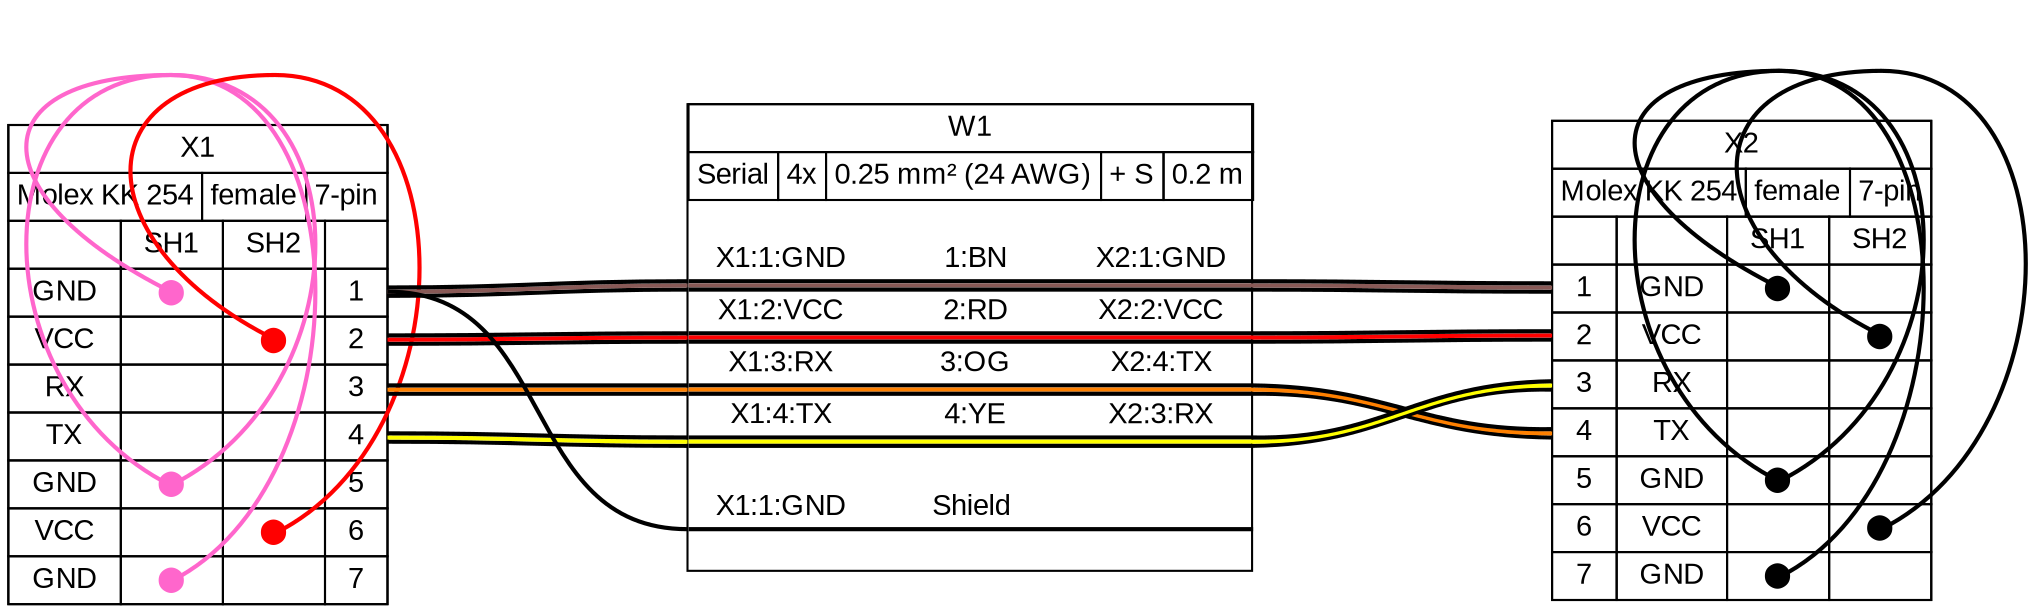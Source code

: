 graph {
// Graph generated by WireViz 0.5-dev
// https://github.com/formatc1702/WireViz
	graph [bgcolor="#FFFFFF" fontname=arial nodesep=0.33 rankdir=LR ranksep=2]
	node [fillcolor="#FFFFFF" fontname=arial height=0 margin=0 shape=none style=filled width=0]
	edge [fontname=arial style=bold]
	edge [color="#FF66CC" headclip=false style="solid,bold" tailclip=false]
	X1:p1j:c -- X1:p5j:c [straight=straight]
	X1:p5j:c -- X1:p7j:c [straight=straight]
	edge [color="#FF0000" headclip=false style="solid,bold" tailclip=false]
	X1:p2j:c -- X1:p6j:c [straight=straight]
	edge [headclip=true style=bold tailclip=true]
	X1 [label=<
<table border="0" cellspacing="0" cellpadding="0">
 <tr><td>
  <table border="0" cellspacing="0" cellpadding="3" cellborder="1"><tr>
   <td balign="left">X1</td>
  </tr></table>
 </td></tr>
 <tr><td>
  <table border="0" cellspacing="0" cellpadding="3" cellborder="1"><tr>
   <td balign="left">Molex KK 254</td>
   <td balign="left">female</td>
   <td balign="left">7-pin</td>
  </tr></table>
 </td></tr>
 <tr><td>
  <table border="0" cellspacing="0" cellpadding="3" cellborder="1">
   <tr>
    <td></td>
    <td>SH1</td>
    <td>SH2</td>
    <td></td>
   </tr>
   <tr>
    <td>GND</td>
    <td  port="p1J"><FONT FACE="Sans" POINT-SIZE="12.0" COLOR="#FF66CC">&#11044;</FONT></td>
    <td></td>
    <td port="p1r">1</td>
   </tr>
   <tr>
    <td>VCC</td>
    <td></td>
    <td  port="p2J"><FONT FACE="Sans" POINT-SIZE="12.0" COLOR="#FF0000">&#11044;</FONT></td>
    <td port="p2r">2</td>
   </tr>
   <tr>
    <td>RX</td>
    <td></td>
    <td></td>
    <td port="p3r">3</td>
   </tr>
   <tr>
    <td>TX</td>
    <td></td>
    <td></td>
    <td port="p4r">4</td>
   </tr>
   <tr>
    <td>GND</td>
    <td  port="p5J"><FONT FACE="Sans" POINT-SIZE="12.0" COLOR="#FF66CC">&#11044;</FONT></td>
    <td></td>
    <td port="p5r">5</td>
   </tr>
   <tr>
    <td>VCC</td>
    <td></td>
    <td  port="p6J"><FONT FACE="Sans" POINT-SIZE="12.0" COLOR="#FF0000">&#11044;</FONT></td>
    <td port="p6r">6</td>
   </tr>
   <tr>
    <td>GND</td>
    <td  port="p7J"><FONT FACE="Sans" POINT-SIZE="12.0" COLOR="#FF66CC">&#11044;</FONT></td>
    <td></td>
    <td port="p7r">7</td>
   </tr>
  </table>
 </td></tr>
</table>
> fillcolor="#FFFFFF" shape=box style=filled]
	edge [color="#000000" headclip=false style="solid,bold" tailclip=false]
	X2:p1j:c -- X2:p5j:c [straight=straight]
	X2:p5j:c -- X2:p7j:c [straight=straight]
	edge [color="#000000" headclip=false style="solid,bold" tailclip=false]
	X2:p2j:c -- X2:p6j:c [straight=straight]
	edge [headclip=true style=bold tailclip=true]
	X2 [label=<
<table border="0" cellspacing="0" cellpadding="0">
 <tr><td>
  <table border="0" cellspacing="0" cellpadding="3" cellborder="1"><tr>
   <td balign="left">X2</td>
  </tr></table>
 </td></tr>
 <tr><td>
  <table border="0" cellspacing="0" cellpadding="3" cellborder="1"><tr>
   <td balign="left">Molex KK 254</td>
   <td balign="left">female</td>
   <td balign="left">7-pin</td>
  </tr></table>
 </td></tr>
 <tr><td>
  <table border="0" cellspacing="0" cellpadding="3" cellborder="1">
   <tr>
    <td></td>
    <td></td>
    <td>SH1</td>
    <td>SH2</td>
   </tr>
   <tr>
    <td port="p1l">1</td>
    <td>GND</td>
    <td  port="p1J"><FONT FACE="Sans" POINT-SIZE="12.0" COLOR="#000000">&#11044;</FONT></td>
    <td></td>
   </tr>
   <tr>
    <td port="p2l">2</td>
    <td>VCC</td>
    <td></td>
    <td  port="p2J"><FONT FACE="Sans" POINT-SIZE="12.0" COLOR="#000000">&#11044;</FONT></td>
   </tr>
   <tr>
    <td port="p3l">3</td>
    <td>RX</td>
    <td></td>
    <td></td>
   </tr>
   <tr>
    <td port="p4l">4</td>
    <td>TX</td>
    <td></td>
    <td></td>
   </tr>
   <tr>
    <td port="p5l">5</td>
    <td>GND</td>
    <td  port="p5J"><FONT FACE="Sans" POINT-SIZE="12.0" COLOR="#000000">&#11044;</FONT></td>
    <td></td>
   </tr>
   <tr>
    <td port="p6l">6</td>
    <td>VCC</td>
    <td></td>
    <td  port="p6J"><FONT FACE="Sans" POINT-SIZE="12.0" COLOR="#000000">&#11044;</FONT></td>
   </tr>
   <tr>
    <td port="p7l">7</td>
    <td>GND</td>
    <td  port="p7J"><FONT FACE="Sans" POINT-SIZE="12.0" COLOR="#000000">&#11044;</FONT></td>
    <td></td>
   </tr>
  </table>
 </td></tr>
</table>
> fillcolor="#FFFFFF" shape=box style=filled]
	edge [color="#000000:#895956:#000000"]
	X1:p1r:e -- W1:w1:w
	W1:w1:e -- X2:p1l:w
	edge [color="#000000:#ff0000:#000000"]
	X1:p2r:e -- W1:w2:w
	W1:w2:e -- X2:p2l:w
	edge [color="#000000:#ff8000:#000000"]
	X1:p3r:e -- W1:w3:w
	W1:w3:e -- X2:p4l:w
	edge [color="#000000:#ffff00:#000000"]
	X1:p4r:e -- W1:w4:w
	W1:w4:e -- X2:p3l:w
	edge [color="#000000"]
	X1:p1r:e -- W1:ws:w
	W1 [label=<
<table border="0" cellspacing="0" cellpadding="0">
 <tr><td>
  <table border="0" cellspacing="0" cellpadding="3" cellborder="1"><tr>
   <td balign="left">W1</td>
  </tr></table>
 </td></tr>
 <tr><td>
  <table border="0" cellspacing="0" cellpadding="3" cellborder="1"><tr>
   <td balign="left">Serial</td>
   <td balign="left">4x</td>
   <td balign="left">0.25 mm² (24 AWG)</td>
   <td balign="left">+ S</td>
   <td balign="left">0.2 m</td>
  </tr></table>
 </td></tr>
 <tr><td>
  <table border="0" cellspacing="0" cellborder="0">
   <tr><td>&nbsp;</td></tr>
   <tr>
    <td>X1:1:GND</td>
    <td>
     1:BN
    </td>
    <td>X2:1:GND</td>
   </tr>
   <tr>
    <td colspan="3" border="0" cellspacing="0" cellpadding="0" port="w1" height="6">
     <table cellspacing="0" cellborder="0" border="0">
      <tr><td colspan="3" cellpadding="0" height="2" bgcolor="#000000" border="0"></td></tr>
      <tr><td colspan="3" cellpadding="0" height="2" bgcolor="#895956" border="0"></td></tr>
      <tr><td colspan="3" cellpadding="0" height="2" bgcolor="#000000" border="0"></td></tr>
     </table>
    </td>
   </tr>
   <tr>
    <td>X1:2:VCC</td>
    <td>
     2:RD
    </td>
    <td>X2:2:VCC</td>
   </tr>
   <tr>
    <td colspan="3" border="0" cellspacing="0" cellpadding="0" port="w2" height="6">
     <table cellspacing="0" cellborder="0" border="0">
      <tr><td colspan="3" cellpadding="0" height="2" bgcolor="#000000" border="0"></td></tr>
      <tr><td colspan="3" cellpadding="0" height="2" bgcolor="#ff0000" border="0"></td></tr>
      <tr><td colspan="3" cellpadding="0" height="2" bgcolor="#000000" border="0"></td></tr>
     </table>
    </td>
   </tr>
   <tr>
    <td>X1:3:RX</td>
    <td>
     3:OG
    </td>
    <td>X2:4:TX</td>
   </tr>
   <tr>
    <td colspan="3" border="0" cellspacing="0" cellpadding="0" port="w3" height="6">
     <table cellspacing="0" cellborder="0" border="0">
      <tr><td colspan="3" cellpadding="0" height="2" bgcolor="#000000" border="0"></td></tr>
      <tr><td colspan="3" cellpadding="0" height="2" bgcolor="#ff8000" border="0"></td></tr>
      <tr><td colspan="3" cellpadding="0" height="2" bgcolor="#000000" border="0"></td></tr>
     </table>
    </td>
   </tr>
   <tr>
    <td>X1:4:TX</td>
    <td>
     4:YE
    </td>
    <td>X2:3:RX</td>
   </tr>
   <tr>
    <td colspan="3" border="0" cellspacing="0" cellpadding="0" port="w4" height="6">
     <table cellspacing="0" cellborder="0" border="0">
      <tr><td colspan="3" cellpadding="0" height="2" bgcolor="#000000" border="0"></td></tr>
      <tr><td colspan="3" cellpadding="0" height="2" bgcolor="#ffff00" border="0"></td></tr>
      <tr><td colspan="3" cellpadding="0" height="2" bgcolor="#000000" border="0"></td></tr>
     </table>
    </td>
   </tr>
   <tr><td>&nbsp;</td></tr>
   <tr>
    <td>X1:1:GND</td>
    <td>Shield</td>
    <td><!-- s_out --></td>
   </tr>
   <tr><td colspan="3" cellpadding="0" height="2" bgcolor="#000000" border="0" port="ws"></td></tr>
   <tr><td>&nbsp;</td></tr>
  </table>
 </td></tr>
</table>
> fillcolor="#FFFFFF" shape=box style=filled]
}
